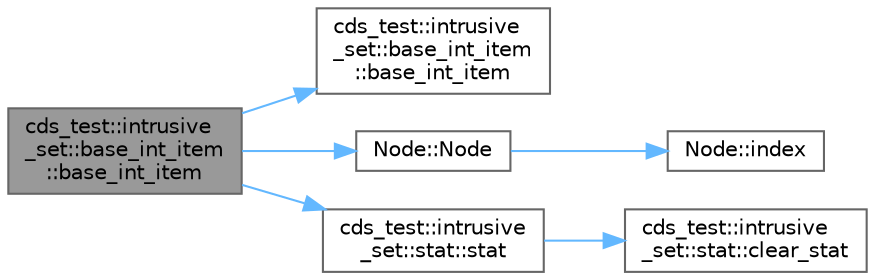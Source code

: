 digraph "cds_test::intrusive_set::base_int_item::base_int_item"
{
 // LATEX_PDF_SIZE
  bgcolor="transparent";
  edge [fontname=Helvetica,fontsize=10,labelfontname=Helvetica,labelfontsize=10];
  node [fontname=Helvetica,fontsize=10,shape=box,height=0.2,width=0.4];
  rankdir="LR";
  Node1 [id="Node000001",label="cds_test::intrusive\l_set::base_int_item\l::base_int_item",height=0.2,width=0.4,color="gray40", fillcolor="grey60", style="filled", fontcolor="black",tooltip=" "];
  Node1 -> Node2 [id="edge1_Node000001_Node000002",color="steelblue1",style="solid",tooltip=" "];
  Node2 [id="Node000002",label="cds_test::intrusive\l_set::base_int_item\l::base_int_item",height=0.2,width=0.4,color="grey40", fillcolor="white", style="filled",URL="$structcds__test_1_1intrusive__set_1_1base__int__item.html#a577afc2e2ba6c506021fd7a4725d7bfc",tooltip=" "];
  Node1 -> Node3 [id="edge2_Node000001_Node000003",color="steelblue1",style="solid",tooltip=" "];
  Node3 [id="Node000003",label="Node::Node",height=0.2,width=0.4,color="grey40", fillcolor="white", style="filled",URL="$class_node.html#a92ccaa797890643e1897945bb79ca22d",tooltip=" "];
  Node3 -> Node4 [id="edge3_Node000003_Node000004",color="steelblue1",style="solid",tooltip=" "];
  Node4 [id="Node000004",label="Node::index",height=0.2,width=0.4,color="grey40", fillcolor="white", style="filled",URL="$class_node.html#a8bdc901118f26e80a5c2c2ded2408491",tooltip=" "];
  Node1 -> Node5 [id="edge4_Node000001_Node000005",color="steelblue1",style="solid",tooltip=" "];
  Node5 [id="Node000005",label="cds_test::intrusive\l_set::stat::stat",height=0.2,width=0.4,color="grey40", fillcolor="white", style="filled",URL="$structcds__test_1_1intrusive__set_1_1stat.html#afc7cf88d7ba37e2460f7e6d8d66f230d",tooltip=" "];
  Node5 -> Node6 [id="edge5_Node000005_Node000006",color="steelblue1",style="solid",tooltip=" "];
  Node6 [id="Node000006",label="cds_test::intrusive\l_set::stat::clear_stat",height=0.2,width=0.4,color="grey40", fillcolor="white", style="filled",URL="$structcds__test_1_1intrusive__set_1_1stat.html#a9abb4d09bf9d2dd11fc07c49f6f6ecb3",tooltip=" "];
}
